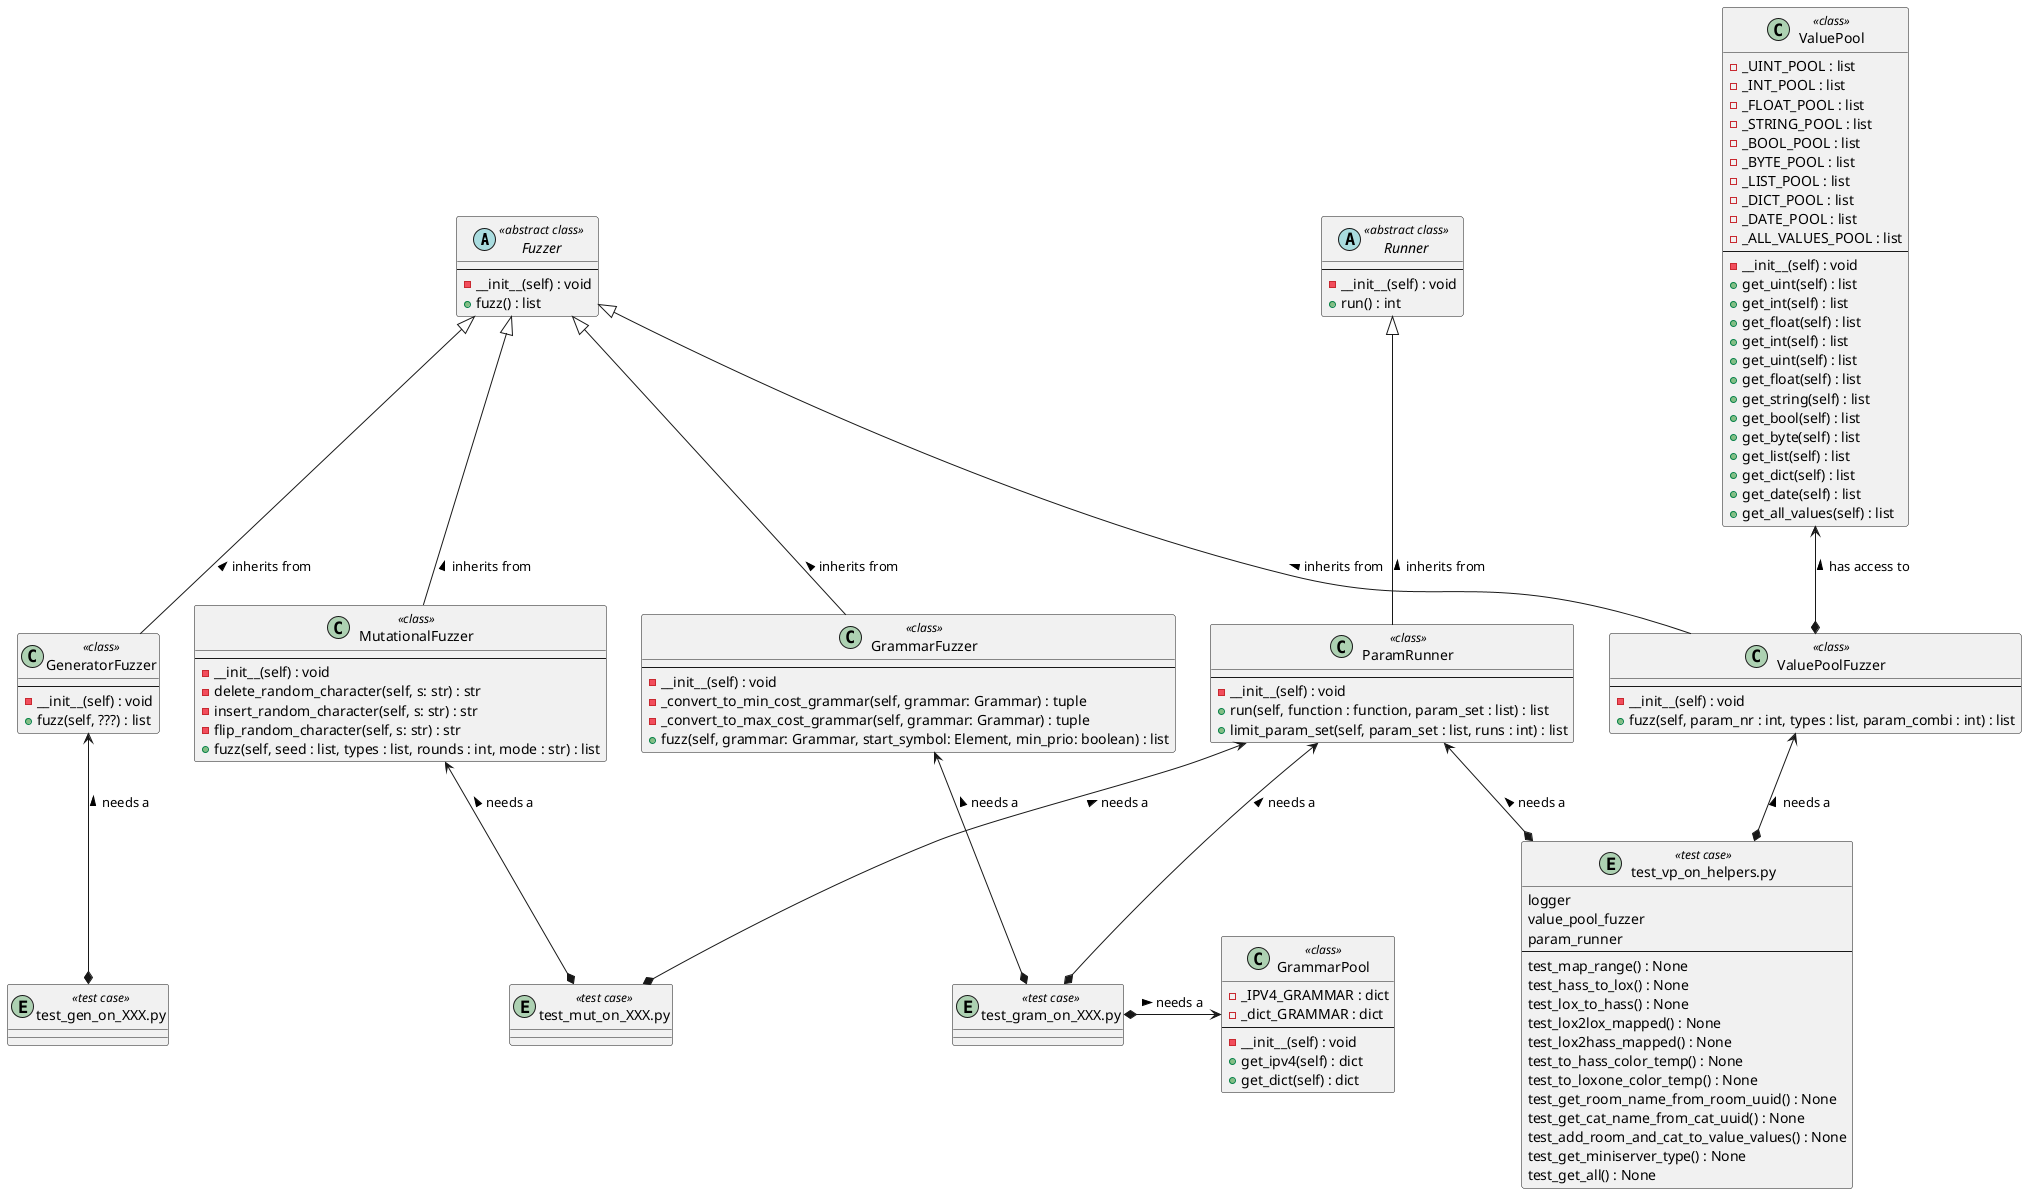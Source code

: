 @startuml fuzzer_overview
allow_mixing
'''''''''''''''''''''''''''''''''''''''
'Fuzzer''''''''''''''''''''''''''''''''
'''''''''''''''''''''''''''''''''''''''
abstract class "Fuzzer" as fuzzer << abstract class >> {
    --
    - __init__(self) : void
    + fuzz() : list
}
'''''''''''''''''''''''''''''''''''''''
class "ValuePoolFuzzer" as VPFuzzer << class >> {
    --
    - __init__(self) : void
    + fuzz(self, param_nr : int, types : list, param_combi : int) : list
}
class "ValuePool" as VPool << class >> {
    - _UINT_POOL : list
    - _INT_POOL : list
    - _FLOAT_POOL : list
    - _STRING_POOL : list
    - _BOOL_POOL : list
    - _BYTE_POOL : list
    - _LIST_POOL : list
    - _DICT_POOL : list
    - _DATE_POOL : list
    - _ALL_VALUES_POOL : list
    --
    - __init__(self) : void
    + get_uint(self) : list
    + get_int(self) : list
    + get_float(self) : list
    + get_int(self) : list
    + get_uint(self) : list
    + get_float(self) : list
    + get_string(self) : list
    + get_bool(self) : list
    + get_byte(self) : list
    + get_list(self) : list
    + get_dict(self) : list
    + get_date(self) : list
    + get_all_values(self) : list
}
'''''''''''''''''''''''''''''''''''''''
class "GeneratorFuzzer" as GFuzzer << class >> {
    --
    - __init__(self) : void
    + fuzz(self, ???) : list
}
'''''''''''''''''''''''''''''''''''''''
class "GrammarFuzzer" as GrFuzzer << class >> {
    --
    - __init__(self) : void
    - _convert_to_min_cost_grammar(self, grammar: Grammar) : tuple
    - _convert_to_max_cost_grammar(self, grammar: Grammar) : tuple
    + fuzz(self, grammar: Grammar, start_symbol: Element, min_prio: boolean) : list
}
class "GrammarPool" as GrPool << class >> {
    - _IPV4_GRAMMAR : dict
    - _dict_GRAMMAR : dict
    --
    - __init__(self) : void
    + get_ipv4(self) : dict
    + get_dict(self) : dict
}
'''''''''''''''''''''''''''''''''''''''
class "MutationalFuzzer" as MFuzzer << class >> {
    --
    - __init__(self) : void
    - delete_random_character(self, s: str) : str
    - insert_random_character(self, s: str) : str
    - flip_random_character(self, s: str) : str
    + fuzz(self, seed : list, types : list, rounds : int, mode : str) : list
}
'''''''''''''''''''''''''''''''''''''''
'Runner''''''''''''''''''''''''''''''''
'''''''''''''''''''''''''''''''''''''''
abstract class "Runner" as runner << abstract class >> {
    --
    - __init__(self) : void
    + run() : int
}
'''''''''''''''''''''''''''''''''''''''
class "ParamRunner" as PRunner << class >> {
    --
    - __init__(self) : void
    + run(self, function : function, param_set : list) : list
    + limit_param_set(self, param_set : list, runs : int) : list
}
'''''''''''''''''''''''''''''''''''''''
'Testcases'''''''''''''''''''''''''''''
'''''''''''''''''''''''''''''''''''''''
entity  "test_vp_on_helpers.py" as test_VP_H << test case >>{
    logger
    value_pool_fuzzer
    param_runner 
    --
    test_map_range() : None
    test_hass_to_lox() : None
    test_lox_to_hass() : None
    test_lox2lox_mapped() : None
    test_lox2hass_mapped() : None
    test_to_hass_color_temp() : None
    test_to_loxone_color_temp() : None
    test_get_room_name_from_room_uuid() : None
    test_get_cat_name_from_cat_uuid() : None
    test_add_room_and_cat_to_value_values() : None
    test_get_miniserver_type() : None
    test_get_all() : None
}
'''''''''''''''''''''''''''''''''''''''
entity  "test_gen_on_XXX.py" as test_GEN << test case >>{

}
'''''''''''''''''''''''''''''''''''''''
entity  "test_gram_on_XXX.py" as test_GRA << test case >>{

}
'''''''''''''''''''''''''''''''''''''''
entity  "test_mut_on_XXX.py" as test_MUT << test case >>{

}
'''''''''''''''''''''''''''''''''''''''
'Fuzzer''''''''''''''''''''''''''''''''
'''''''''''''''''''''''''''''''''''''''
fuzzer <|-- VPFuzzer : inherits from <
VPool <--* VPFuzzer: has access to <
fuzzer <|-- GrFuzzer : inherits from <
fuzzer <|-- GFuzzer : inherits from <
fuzzer <|-- MFuzzer : inherits from <
'''''''''''''''''''''''''''''''''''''''
'Runner''''''''''''''''''''''''''''''''
'''''''''''''''''''''''''''''''''''''''
runner <|-- PRunner : inherits from <
'''''''''''''''''''''''''''''''''''''''
'Testcases'''''''''''''''''''''''''''''
'''''''''''''''''''''''''''''''''''''''
VPFuzzer <--* test_VP_H : needs a <
PRunner <--* test_VP_H : needs a <
'''''''''''''''''''''''''''''''''''''''
GrFuzzer <--* test_GRA : needs a <
PRunner <--* test_GRA : needs a <
test_GRA *-> GrPool: needs a >
'''''''''''''''''''''''''''''''''''''''
GFuzzer <--* test_GEN : needs a <
'''''''''''''''''''''''''''''''''''''''
MFuzzer <--* test_MUT : needs a <
PRunner <--* test_MUT : needs a <
@enduml